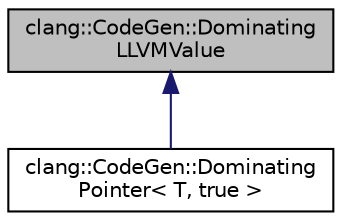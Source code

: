 digraph "clang::CodeGen::DominatingLLVMValue"
{
 // LATEX_PDF_SIZE
  bgcolor="transparent";
  edge [fontname="Helvetica",fontsize="10",labelfontname="Helvetica",labelfontsize="10"];
  node [fontname="Helvetica",fontsize="10",shape=record];
  Node1 [label="clang::CodeGen::Dominating\lLLVMValue",height=0.2,width=0.4,color="black", fillcolor="grey75", style="filled", fontcolor="black",tooltip="Helper class with most of the code for saving a value for a conditional expression cleanup."];
  Node1 -> Node2 [dir="back",color="midnightblue",fontsize="10",style="solid",fontname="Helvetica"];
  Node2 [label="clang::CodeGen::Dominating\lPointer\< T, true \>",height=0.2,width=0.4,color="black",URL="$structclang_1_1CodeGen_1_1DominatingPointer_3_01T_00_01true_01_4.html",tooltip="A partial specialization of DominatingValue for llvm::Values that might be llvm::Instructions."];
}
